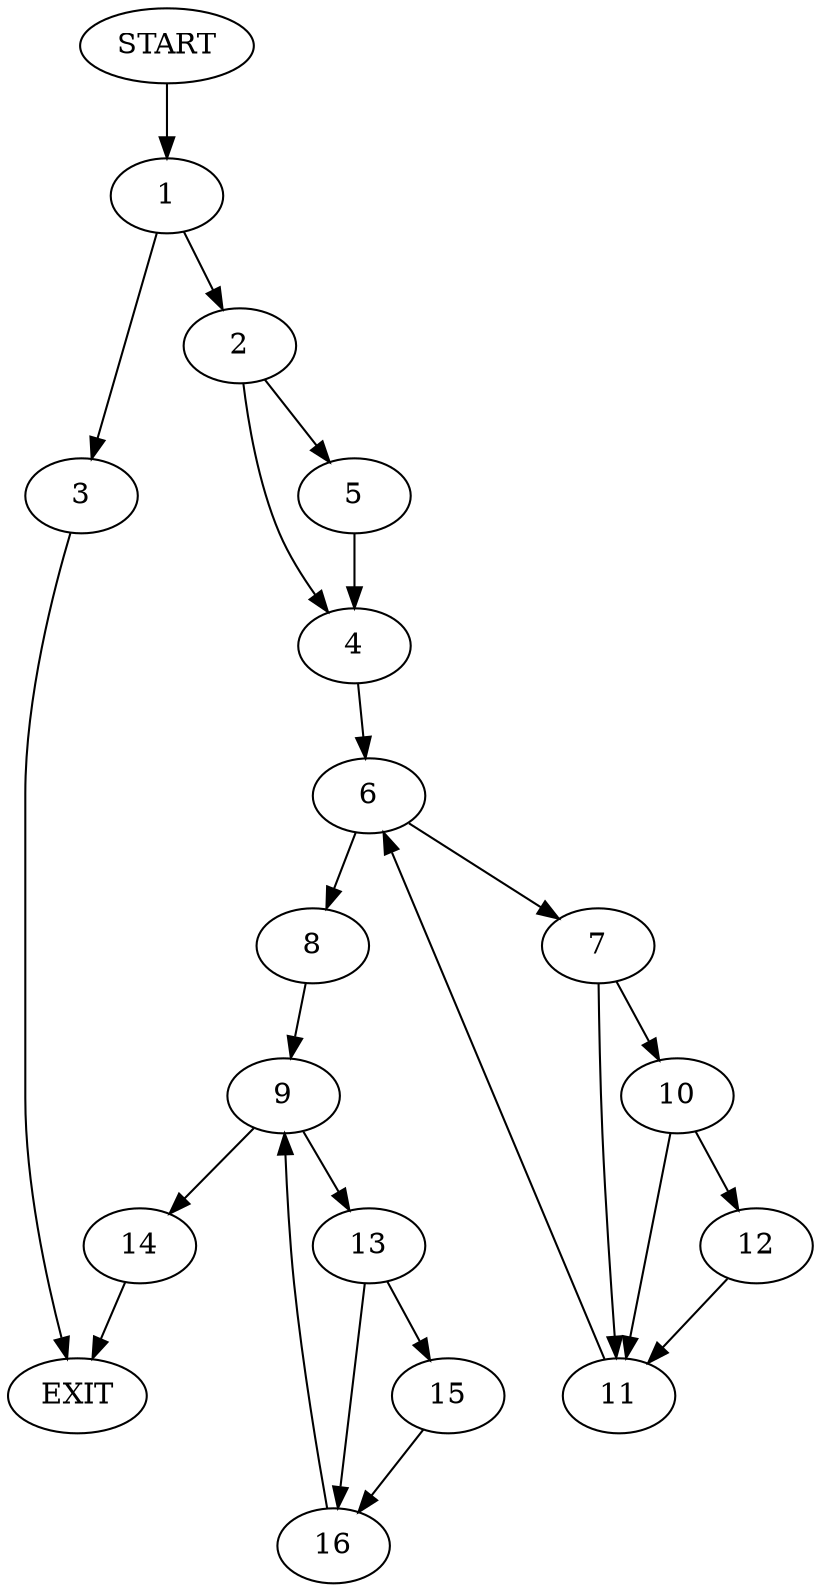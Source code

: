 digraph {
0 [label="START"]
17 [label="EXIT"]
0 -> 1
1 -> 2
1 -> 3
2 -> 4
2 -> 5
3 -> 17
4 -> 6
5 -> 4
6 -> 7
6 -> 8
8 -> 9
7 -> 10
7 -> 11
11 -> 6
10 -> 12
10 -> 11
12 -> 11
9 -> 13
9 -> 14
13 -> 15
13 -> 16
14 -> 17
16 -> 9
15 -> 16
}
